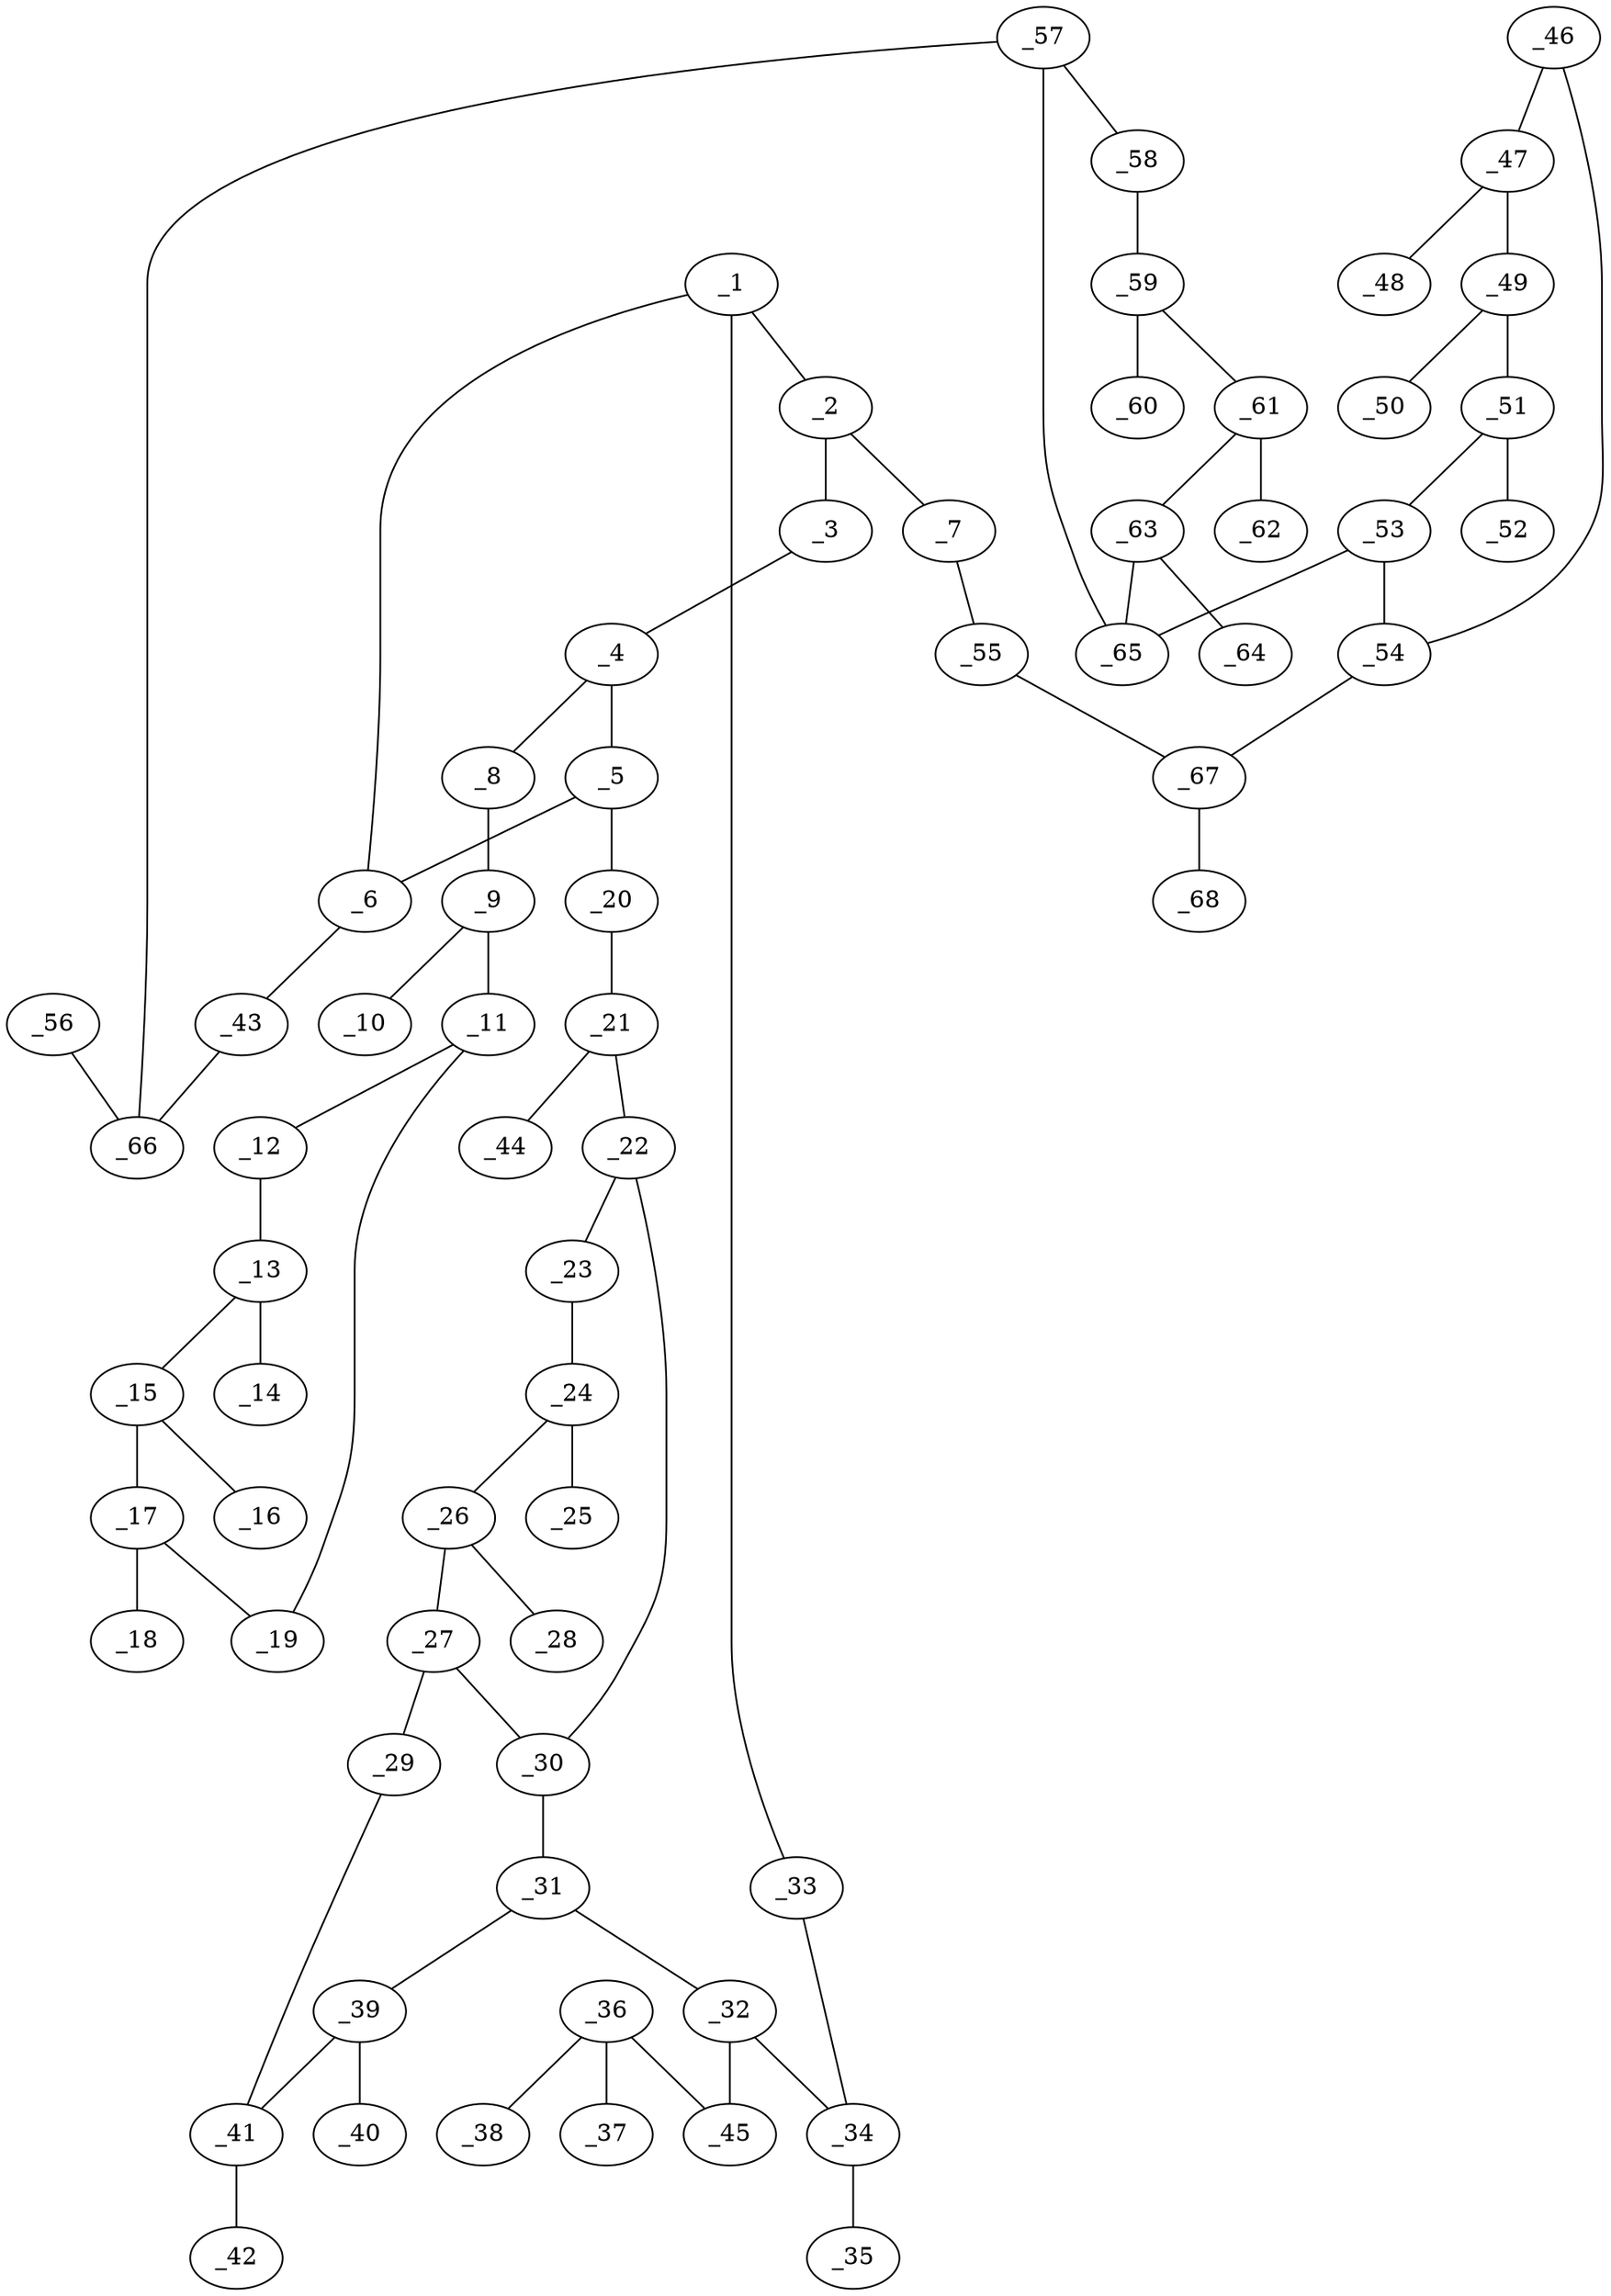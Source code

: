 graph molid636590 {
	_1	 [charge=0,
		chem=1,
		symbol="C  ",
		x="9.032",
		y="-0.0731"];
	_2	 [charge=0,
		chem=1,
		symbol="C  ",
		x="8.3249",
		y="0.634"];
	_1 -- _2	 [valence=1];
	_6	 [charge=0,
		chem=1,
		symbol="C  ",
		x="9.998",
		y="-0.3319"];
	_1 -- _6	 [valence=1];
	_33	 [charge=0,
		chem=2,
		symbol="O  ",
		x="8.0795",
		y="-0.3775"];
	_1 -- _33	 [valence=1];
	_3	 [charge=0,
		chem=2,
		symbol="O  ",
		x="7.359",
		y="0.3752"];
	_2 -- _3	 [valence=1];
	_7	 [charge=0,
		chem=1,
		symbol="C  ",
		x="8.0661",
		y="1.6"];
	_2 -- _7	 [valence=1];
	_4	 [charge=0,
		chem=1,
		symbol="C  ",
		x="7.1002",
		y="-0.5907"];
	_3 -- _4	 [valence=1];
	_5	 [charge=0,
		chem=1,
		symbol="C  ",
		x="10.6706",
		y="-1.0718"];
	_4 -- _5	 [valence=1];
	_8	 [charge=0,
		chem=2,
		symbol="O  ",
		x="6.133",
		y="-0.3368"];
	_4 -- _8	 [valence=1];
	_5 -- _6	 [valence=1];
	_20	 [charge=0,
		chem=2,
		symbol="O  ",
		x="10.8365",
		y="-2.058"];
	_5 -- _20	 [valence=1];
	_43	 [charge=0,
		chem=2,
		symbol="O  ",
		x="10.9639",
		y="-0.073"];
	_6 -- _43	 [valence=1];
	_55	 [charge=0,
		chem=2,
		symbol="O  ",
		x="8.3249",
		y="2.5659"];
	_7 -- _55	 [valence=1];
	_9	 [charge=0,
		chem=1,
		symbol="C  ",
		x="5.869",
		y="0.6276"];
	_8 -- _9	 [valence=1];
	_10	 [charge=0,
		chem=2,
		symbol="O  ",
		x="6.5724",
		y="1.3384"];
	_9 -- _10	 [valence=2];
	_11	 [charge=0,
		chem=1,
		symbol="C  ",
		x="4.9018",
		y="0.8814"];
	_9 -- _11	 [valence=1];
	_12	 [charge=0,
		chem=1,
		symbol="C  ",
		x="4.1984",
		y="0.1707"];
	_11 -- _12	 [valence=1];
	_19	 [charge=0,
		chem=1,
		symbol="C  ",
		x="4.6379",
		y="1.8459"];
	_11 -- _19	 [valence=2];
	_13	 [charge=0,
		chem=1,
		symbol="C  ",
		x="3.2312",
		y="0.4245"];
	_12 -- _13	 [valence=2];
	_14	 [charge=0,
		chem=2,
		symbol="O  ",
		x="2.5277",
		y="-0.2863"];
	_13 -- _14	 [valence=1];
	_15	 [charge=0,
		chem=1,
		symbol="C  ",
		x="2.9673",
		y="1.389"];
	_13 -- _15	 [valence=1];
	_16	 [charge=0,
		chem=2,
		symbol="O  ",
		x=2,
		y="1.6427"];
	_15 -- _16	 [valence=1];
	_17	 [charge=0,
		chem=1,
		symbol="C  ",
		x="3.6706",
		y="2.0997"];
	_15 -- _17	 [valence=2];
	_18	 [charge=0,
		chem=2,
		symbol="O  ",
		x="3.4067",
		y="3.0642"];
	_17 -- _18	 [valence=1];
	_17 -- _19	 [valence=1];
	_21	 [charge=0,
		chem=1,
		symbol="C  ",
		x="10.4428",
		y="-2.9772"];
	_20 -- _21	 [valence=1];
	_22	 [charge=0,
		chem=1,
		symbol="C  ",
		x="9.6147",
		y="-3.5377"];
	_21 -- _22	 [valence=1];
	_44	 [charge=0,
		chem=2,
		symbol="O  ",
		x="11.2139",
		y="-3.6139"];
	_21 -- _44	 [valence=2];
	_23	 [charge=0,
		chem=1,
		symbol="C  ",
		x="10.1351",
		y="-4.3916"];
	_22 -- _23	 [valence=2];
	_30	 [charge=0,
		chem=1,
		symbol="C  ",
		x="8.6149",
		y="-3.5615"];
	_22 -- _30	 [valence=1];
	_24	 [charge=0,
		chem=1,
		symbol="C  ",
		x="9.6559",
		y="-5.2693"];
	_23 -- _24	 [valence=1];
	_25	 [charge=0,
		chem=2,
		symbol="O  ",
		x="10.1764",
		y="-6.1232"];
	_24 -- _25	 [valence=1];
	_26	 [charge=0,
		chem=1,
		symbol="C  ",
		x="8.6562",
		y="-5.2931"];
	_24 -- _26	 [valence=2];
	_27	 [charge=0,
		chem=1,
		symbol="C  ",
		x="8.1357",
		y="-4.4392"];
	_26 -- _27	 [valence=1];
	_28	 [charge=0,
		chem=2,
		symbol="O  ",
		x="8.1769",
		y="-6.1708"];
	_26 -- _28	 [valence=1];
	_29	 [charge=0,
		chem=2,
		symbol="O  ",
		x="7.7135",
		y="-5.0405"];
	_27 -- _29	 [valence=1];
	_27 -- _30	 [valence=2];
	_41	 [charge=0,
		chem=1,
		symbol="C  ",
		x="6.8596",
		y="-4.5201"];
	_29 -- _41	 [valence=1];
	_31	 [charge=0,
		chem=1,
		symbol="C  ",
		x="7.7611",
		y="-3.0411"];
	_30 -- _31	 [valence=1];
	_32	 [charge=0,
		chem=1,
		symbol="C  ",
		x="7.3241",
		y="-2.1416"];
	_31 -- _32	 [valence=1];
	_39	 [charge=0,
		chem=1,
		symbol="C  ",
		x="6.8834",
		y="-3.5203"];
	_31 -- _39	 [valence=1];
	_34	 [charge=0,
		chem=1,
		symbol="C  ",
		x="7.4428",
		y="-1.1487"];
	_32 -- _34	 [valence=1];
	_45	 [charge=0,
		chem=1,
		symbol="C  ",
		x="6.3811",
		y="-2.4744"];
	_32 -- _45	 [valence=1];
	_33 -- _34	 [valence=1];
	_35	 [charge=0,
		chem=2,
		symbol="O  ",
		x="6.4696",
		y="-0.9189"];
	_34 -- _35	 [valence=2];
	_36	 [charge=0,
		chem=1,
		symbol="C  ",
		x="5.5209",
		y="-1.9646"];
	_37	 [charge=0,
		chem=2,
		symbol="O  ",
		x="4.6492",
		y="-2.4547"];
	_36 -- _37	 [valence=2];
	_38	 [charge=0,
		chem=2,
		symbol="O  ",
		x="5.5323",
		y="-0.9647"];
	_36 -- _38	 [valence=1];
	_36 -- _45	 [valence=1];
	_40	 [charge=0,
		chem=2,
		symbol="O  ",
		x="6.0295",
		y="-2.9999"];
	_39 -- _40	 [valence=1];
	_39 -- _41	 [valence=1];
	_42	 [charge=0,
		chem=2,
		symbol="O  ",
		x="5.9819",
		y="-4.9993"];
	_41 -- _42	 [valence=2];
	_66	 [charge=0,
		chem=1,
		symbol="C  ",
		x="11.671",
		y="0.6341"];
	_43 -- _66	 [valence=1];
	_46	 [charge=0,
		chem=1,
		symbol="C  ",
		x="9.7391",
		y="4.4978"];
	_47	 [charge=0,
		chem=1,
		symbol="C  ",
		x="10.4462",
		y="5.2049"];
	_46 -- _47	 [valence=2];
	_54	 [charge=0,
		chem=1,
		symbol="C  ",
		x="9.9979",
		y="3.5318"];
	_46 -- _54	 [valence=1];
	_48	 [charge=0,
		chem=2,
		symbol="O  ",
		x="10.1874",
		y="6.1708"];
	_47 -- _48	 [valence=1];
	_49	 [charge=0,
		chem=1,
		symbol="C  ",
		x="11.4122",
		y="4.946"];
	_47 -- _49	 [valence=1];
	_50	 [charge=0,
		chem=2,
		symbol="O  ",
		x="12.1193",
		y="5.6532"];
	_49 -- _50	 [valence=1];
	_51	 [charge=0,
		chem=1,
		symbol="C  ",
		x="11.671",
		y="3.9801"];
	_49 -- _51	 [valence=2];
	_52	 [charge=0,
		chem=2,
		symbol="O  ",
		x="12.667",
		y="3.8912"];
	_51 -- _52	 [valence=1];
	_53	 [charge=0,
		chem=1,
		symbol="C  ",
		x="10.9639",
		y="3.273"];
	_51 -- _53	 [valence=1];
	_53 -- _54	 [valence=2];
	_65	 [charge=0,
		chem=1,
		symbol="C  ",
		x="11.671",
		y="2.5659"];
	_53 -- _65	 [valence=1];
	_67	 [charge=0,
		chem=1,
		symbol="C  ",
		x="9.032",
		y="3.273"];
	_54 -- _67	 [valence=1];
	_55 -- _67	 [valence=1];
	_56	 [charge=0,
		chem=2,
		symbol="O  ",
		x="12.537",
		y="0.1341"];
	_56 -- _66	 [valence=2];
	_57	 [charge=0,
		chem=1,
		symbol="C  ",
		x="11.9298",
		y="1.6"];
	_58	 [charge=0,
		chem=1,
		symbol="C  ",
		x="12.8957",
		y="1.3412"];
	_57 -- _58	 [valence=1];
	_57 -- _65	 [valence=2];
	_57 -- _66	 [valence=1];
	_59	 [charge=0,
		chem=1,
		symbol="C  ",
		x="13.6028",
		y="2.0483"];
	_58 -- _59	 [valence=2];
	_60	 [charge=0,
		chem=2,
		symbol="O  ",
		x="14.5688",
		y="1.7895"];
	_59 -- _60	 [valence=1];
	_61	 [charge=0,
		chem=1,
		symbol="C  ",
		x="13.344",
		y="3.0142"];
	_59 -- _61	 [valence=1];
	_62	 [charge=0,
		chem=2,
		symbol="O  ",
		x="14.0511",
		y="3.7213"];
	_61 -- _62	 [valence=1];
	_63	 [charge=0,
		chem=1,
		symbol="C  ",
		x="12.3781",
		y="3.273"];
	_61 -- _63	 [valence=2];
	_64	 [charge=0,
		chem=2,
		symbol="O  ",
		x="12.9313",
		y="5.3817"];
	_63 -- _64	 [valence=1];
	_63 -- _65	 [valence=1];
	_68	 [charge=0,
		chem=2,
		symbol="O  ",
		x="8.532",
		y="4.139"];
	_67 -- _68	 [valence=2];
}
